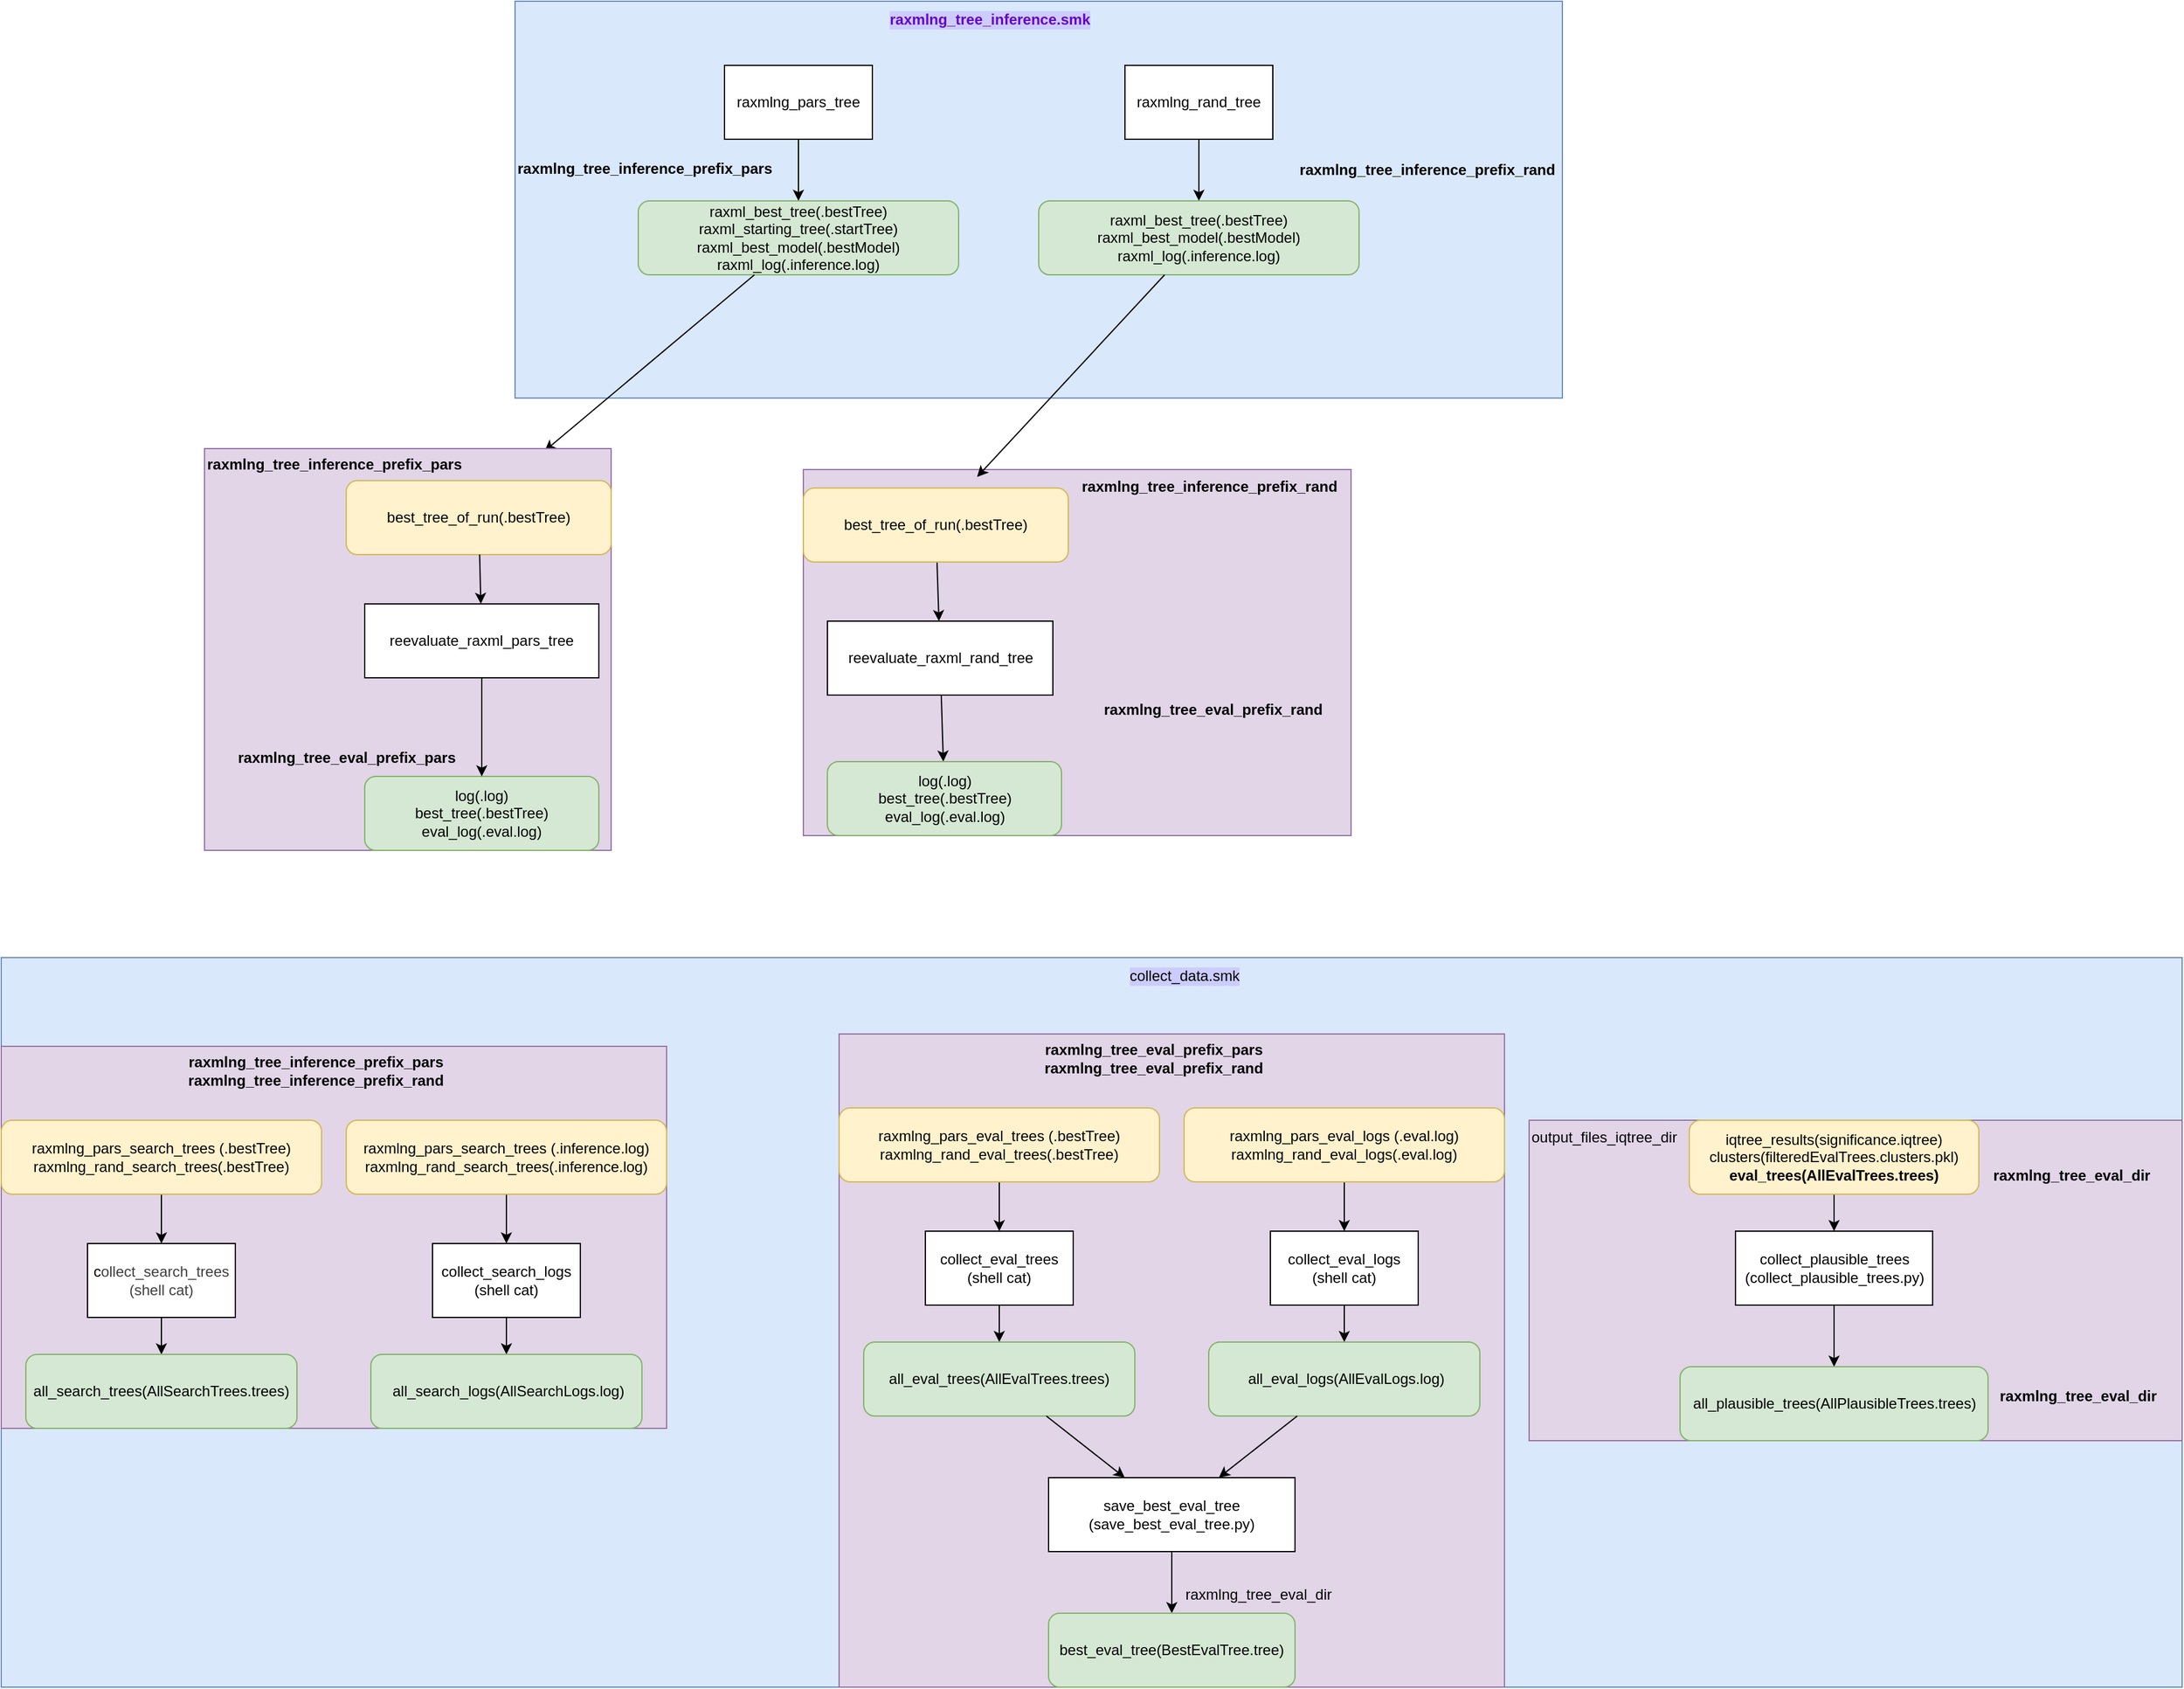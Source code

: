 <mxfile>
    <diagram id="eS_fJ2C-kAe85rcNr2LH" name="Page-1">
        <mxGraphModel dx="1870" dy="1895" grid="0" gridSize="10" guides="1" tooltips="1" connect="1" arrows="1" fold="1" page="1" pageScale="1" pageWidth="850" pageHeight="1100" math="0" shadow="0">
            <root>
                <mxCell id="0"/>
                <mxCell id="1" parent="0"/>
                <mxCell id="55" value="" style="group;labelBackgroundColor=default;fillColor=#dae8fc;strokeColor=#6c8ebf;" vertex="1" connectable="0" parent="1">
                    <mxGeometry x="10" y="-262" width="850" height="322" as="geometry"/>
                </mxCell>
                <mxCell id="53" value="" style="group" vertex="1" connectable="0" parent="55">
                    <mxGeometry y="52" width="850" height="270" as="geometry"/>
                </mxCell>
                <mxCell id="48" value="" style="edgeStyle=none;html=1;" edge="1" parent="53" source="45" target="47">
                    <mxGeometry relative="1" as="geometry"/>
                </mxCell>
                <mxCell id="45" value="raxmlng_pars_tree" style="rounded=0;whiteSpace=wrap;html=1;" vertex="1" parent="53">
                    <mxGeometry x="170" width="120" height="60" as="geometry"/>
                </mxCell>
                <mxCell id="52" style="edgeStyle=none;html=1;" edge="1" parent="53" source="46" target="50">
                    <mxGeometry relative="1" as="geometry"/>
                </mxCell>
                <mxCell id="46" value="raxmlng_rand_tree" style="rounded=0;whiteSpace=wrap;html=1;" vertex="1" parent="53">
                    <mxGeometry x="495" width="120" height="60" as="geometry"/>
                </mxCell>
                <mxCell id="47" value="raxml_best_tree(.bestTree)&lt;div&gt;raxml_starting_tree(.startTree)&lt;/div&gt;&lt;div&gt;raxml_best_model(.bestModel)&lt;/div&gt;&lt;div&gt;raxml_log(.inference.log)&lt;/div&gt;" style="rounded=1;whiteSpace=wrap;html=1;fillColor=#d5e8d4;strokeColor=#82b366;" vertex="1" parent="53">
                    <mxGeometry x="100" y="110" width="260" height="60" as="geometry"/>
                </mxCell>
                <mxCell id="49" value="raxmlng_tree_inference_prefix_pars" style="text;whiteSpace=wrap;fontStyle=1" vertex="1" parent="53">
                    <mxGeometry y="70" width="230" height="40" as="geometry"/>
                </mxCell>
                <mxCell id="50" value="raxml_best_tree(.bestTree)&lt;div&gt;raxml_best_model(.bestModel)&lt;/div&gt;&lt;div&gt;raxml_log(.inference.log)&lt;/div&gt;" style="rounded=1;whiteSpace=wrap;html=1;fillColor=#d5e8d4;strokeColor=#82b366;" vertex="1" parent="53">
                    <mxGeometry x="425" y="110" width="260" height="60" as="geometry"/>
                </mxCell>
                <mxCell id="51" value="raxmlng_tree_inference_prefix_rand" style="text;html=1;align=center;verticalAlign=middle;resizable=0;points=[];autosize=1;strokeColor=none;fillColor=none;fontStyle=1" vertex="1" parent="53">
                    <mxGeometry x="630" y="70" width="220" height="30" as="geometry"/>
                </mxCell>
                <mxCell id="54" value="&lt;span class=&quot;PRIVATE_TreeView-item-content-text prc-TreeView-TreeViewItemContentText-smZM-&quot;&gt;raxmlng_tree_inference.smk&lt;/span&gt;" style="text;html=1;align=center;verticalAlign=middle;resizable=0;points=[];autosize=1;strokeColor=none;fillColor=none;fontStyle=1;fontColor=light-dark(#6600CC,#EDEDED);labelBackgroundColor=#CCCCFF;" vertex="1" parent="55">
                    <mxGeometry x="300" width="170" height="30" as="geometry"/>
                </mxCell>
                <mxCell id="58" value="" style="group;fillColor=#dae8fc;strokeColor=#6c8ebf;" vertex="1" connectable="0" parent="1">
                    <mxGeometry x="-407" y="514" width="1770" height="592" as="geometry"/>
                </mxCell>
                <mxCell id="57" value="&lt;span class=&quot;PRIVATE_TreeView-item-content-text prc-TreeView-TreeViewItemContentText-smZM-&quot;&gt;&lt;font style=&quot;&quot;&gt;collect_data.smk&lt;/font&gt;&lt;/span&gt;" style="text;html=1;align=center;verticalAlign=middle;resizable=0;points=[];autosize=1;strokeColor=none;fillColor=none;labelBackgroundColor=#CCCCFF;fontColor=#000000;" vertex="1" parent="58">
                    <mxGeometry x="905" width="110" height="30" as="geometry"/>
                </mxCell>
                <mxCell id="70" value="" style="group" vertex="1" connectable="0" parent="58">
                    <mxGeometry y="62" width="1770" height="530" as="geometry"/>
                </mxCell>
                <mxCell id="15" value="" style="group;fillColor=#e1d5e7;strokeColor=#9673a6;" vertex="1" connectable="0" parent="70">
                    <mxGeometry y="10" width="540" height="310" as="geometry"/>
                </mxCell>
                <mxCell id="6" value="" style="edgeStyle=none;html=1;" edge="1" parent="15" source="2" target="4">
                    <mxGeometry relative="1" as="geometry"/>
                </mxCell>
                <mxCell id="2" value="c&lt;span style=&quot;color: rgb(63, 63, 63); background-color: transparent;&quot;&gt;ollect_search_trees&lt;/span&gt;&lt;div&gt;&lt;span style=&quot;color: rgb(63, 63, 63); background-color: transparent;&quot;&gt;(shell cat)&lt;/span&gt;&lt;/div&gt;" style="rounded=0;whiteSpace=wrap;html=1;" vertex="1" parent="15">
                    <mxGeometry x="70" y="160" width="120" height="60" as="geometry"/>
                </mxCell>
                <mxCell id="5" value="" style="edgeStyle=none;html=1;" edge="1" parent="15" source="3" target="2">
                    <mxGeometry relative="1" as="geometry"/>
                </mxCell>
                <mxCell id="3" value="raxmlng_pars_search_trees (.bestTree)&lt;div&gt;raxmlng_rand_search_trees(.bestTree)&lt;/div&gt;" style="rounded=1;whiteSpace=wrap;html=1;fillColor=#fff2cc;strokeColor=#d6b656;" vertex="1" parent="15">
                    <mxGeometry y="60" width="260" height="60" as="geometry"/>
                </mxCell>
                <mxCell id="4" value="all_search_trees(AllSearchTrees.trees)" style="rounded=1;whiteSpace=wrap;html=1;fillColor=#d5e8d4;strokeColor=#82b366;" vertex="1" parent="15">
                    <mxGeometry x="20" y="250" width="220" height="60" as="geometry"/>
                </mxCell>
                <mxCell id="7" value="" style="edgeStyle=none;html=1;" edge="1" parent="15" source="8" target="11">
                    <mxGeometry relative="1" as="geometry"/>
                </mxCell>
                <mxCell id="8" value="collect_search_logs&lt;div&gt;(shell cat)&lt;/div&gt;" style="rounded=0;whiteSpace=wrap;html=1;" vertex="1" parent="15">
                    <mxGeometry x="350" y="160" width="120" height="60" as="geometry"/>
                </mxCell>
                <mxCell id="9" value="" style="edgeStyle=none;html=1;" edge="1" parent="15" source="10" target="8">
                    <mxGeometry relative="1" as="geometry"/>
                </mxCell>
                <mxCell id="10" value="raxmlng_pars_search_trees (.inference.log)&lt;div&gt;raxmlng_rand_search_trees(.inference.log)&lt;/div&gt;" style="rounded=1;whiteSpace=wrap;html=1;fillColor=#fff2cc;strokeColor=#d6b656;" vertex="1" parent="15">
                    <mxGeometry x="280" y="60" width="260" height="60" as="geometry"/>
                </mxCell>
                <mxCell id="11" value="&lt;div class=&quot;Box-sc-g0xbh4-0 code-navigation-cursor&quot; data-testid=&quot;navigation-cursor&quot; style=&quot;top: 420px; left: 207px;&quot; aria-hidden=&quot;true&quot;&gt;&lt;/div&gt;&amp;nbsp;all_search_logs(AllSearchLogs.log)" style="rounded=1;whiteSpace=wrap;html=1;fillColor=#d5e8d4;strokeColor=#82b366;" vertex="1" parent="15">
                    <mxGeometry x="300" y="250" width="220" height="60" as="geometry"/>
                </mxCell>
                <mxCell id="14" value="&lt;b&gt;raxmlng_tree_inference_prefix_pars&lt;/b&gt;&lt;div&gt;&lt;b&gt;raxmlng_tree_inference_prefix_rand&lt;/b&gt;&lt;/div&gt;" style="text;html=1;align=center;verticalAlign=middle;resizable=0;points=[];autosize=1;strokeColor=none;fillColor=none;" vertex="1" parent="15">
                    <mxGeometry x="140" width="230" height="40" as="geometry"/>
                </mxCell>
                <mxCell id="43" value="" style="group;fillColor=#e1d5e7;strokeColor=#9673a6;" vertex="1" connectable="0" parent="70">
                    <mxGeometry x="1240" y="70" width="530" height="260" as="geometry"/>
                </mxCell>
                <mxCell id="42" style="edgeStyle=none;html=1;" edge="1" parent="43" source="35" target="39">
                    <mxGeometry relative="1" as="geometry"/>
                </mxCell>
                <mxCell id="35" value="collect_plausible_trees&lt;div&gt;(collect_plausible_trees.py)&lt;/div&gt;" style="rounded=0;whiteSpace=wrap;html=1;" vertex="1" parent="43">
                    <mxGeometry x="167.5" y="90" width="160" height="60" as="geometry"/>
                </mxCell>
                <mxCell id="41" style="edgeStyle=none;html=1;" edge="1" parent="43" source="36" target="35">
                    <mxGeometry relative="1" as="geometry"/>
                </mxCell>
                <mxCell id="36" value="iqtree_results(significance.iqtree)&lt;div&gt;clusters(filteredEvalTrees.clusters.pkl)&lt;/div&gt;&lt;div&gt;&lt;b&gt;eval_trees(AllEvalTrees.trees)&lt;/b&gt;&lt;/div&gt;" style="rounded=1;whiteSpace=wrap;html=1;fillColor=#fff2cc;strokeColor=#d6b656;" vertex="1" parent="43">
                    <mxGeometry x="130" width="235" height="60" as="geometry"/>
                </mxCell>
                <mxCell id="37" value="output_files_iqtree_dir" style="text;whiteSpace=wrap;" vertex="1" parent="43">
                    <mxGeometry width="150" height="40" as="geometry"/>
                </mxCell>
                <mxCell id="38" value="raxmlng_tree_eval_dir" style="text;html=1;align=center;verticalAlign=middle;resizable=0;points=[];autosize=1;strokeColor=none;fillColor=none;fontStyle=1" vertex="1" parent="43">
                    <mxGeometry x="370" y="30" width="140" height="30" as="geometry"/>
                </mxCell>
                <mxCell id="39" value="all_plausible_trees(AllPlausibleTrees.trees)" style="rounded=1;whiteSpace=wrap;html=1;fillColor=#d5e8d4;strokeColor=#82b366;" vertex="1" parent="43">
                    <mxGeometry x="122.5" y="200" width="250" height="60" as="geometry"/>
                </mxCell>
                <mxCell id="40" value="raxmlng_tree_eval_dir" style="text;whiteSpace=wrap;fontStyle=1" vertex="1" parent="43">
                    <mxGeometry x="380" y="210" width="150" height="40" as="geometry"/>
                </mxCell>
                <mxCell id="44" value="" style="group;fillColor=#e1d5e7;strokeColor=#9673a6;" vertex="1" connectable="0" parent="70">
                    <mxGeometry x="680" width="540" height="530" as="geometry"/>
                </mxCell>
                <mxCell id="16" value="" style="group" vertex="1" connectable="0" parent="44">
                    <mxGeometry width="540" height="310" as="geometry"/>
                </mxCell>
                <mxCell id="17" value="" style="edgeStyle=none;html=1;" edge="1" parent="16" source="18" target="21">
                    <mxGeometry relative="1" as="geometry"/>
                </mxCell>
                <mxCell id="18" value="collect_eval_trees&lt;div&gt;(shell cat)&lt;/div&gt;" style="rounded=0;whiteSpace=wrap;html=1;" vertex="1" parent="16">
                    <mxGeometry x="70" y="160" width="120" height="60" as="geometry"/>
                </mxCell>
                <mxCell id="19" value="" style="edgeStyle=none;html=1;" edge="1" parent="16" source="20" target="18">
                    <mxGeometry relative="1" as="geometry"/>
                </mxCell>
                <mxCell id="20" value="raxmlng_pars_eval_trees (.bestTree)&lt;div&gt;raxmlng_rand_eval_trees(.bestTree)&lt;/div&gt;" style="rounded=1;whiteSpace=wrap;html=1;fillColor=#fff2cc;strokeColor=#d6b656;" vertex="1" parent="16">
                    <mxGeometry y="60" width="260" height="60" as="geometry"/>
                </mxCell>
                <mxCell id="21" value="all_eval_trees(AllEvalTrees.trees)" style="rounded=1;whiteSpace=wrap;html=1;fillColor=#d5e8d4;strokeColor=#82b366;" vertex="1" parent="16">
                    <mxGeometry x="20" y="250" width="220" height="60" as="geometry"/>
                </mxCell>
                <mxCell id="22" value="" style="edgeStyle=none;html=1;" edge="1" parent="16" source="23" target="26">
                    <mxGeometry relative="1" as="geometry"/>
                </mxCell>
                <mxCell id="23" value="collect_eval_logs&lt;div&gt;(shell cat)&lt;/div&gt;" style="rounded=0;whiteSpace=wrap;html=1;" vertex="1" parent="16">
                    <mxGeometry x="350" y="160" width="120" height="60" as="geometry"/>
                </mxCell>
                <mxCell id="24" value="" style="edgeStyle=none;html=1;" edge="1" parent="16" source="25" target="23">
                    <mxGeometry relative="1" as="geometry"/>
                </mxCell>
                <mxCell id="25" value="raxmlng_pars_eval_logs (.eval.log)&lt;div&gt;raxmlng_rand_eval_logs(.eval.log)&lt;/div&gt;" style="rounded=1;whiteSpace=wrap;html=1;fillColor=#fff2cc;strokeColor=#d6b656;" vertex="1" parent="16">
                    <mxGeometry x="280" y="60" width="260" height="60" as="geometry"/>
                </mxCell>
                <mxCell id="26" value="&lt;div class=&quot;Box-sc-g0xbh4-0 code-navigation-cursor&quot; data-testid=&quot;navigation-cursor&quot; style=&quot;top: 420px; left: 207px;&quot; aria-hidden=&quot;true&quot;&gt;&lt;/div&gt;&amp;nbsp;all_eval_logs(AllEvalLogs.log)" style="rounded=1;whiteSpace=wrap;html=1;fillColor=#d5e8d4;strokeColor=#82b366;" vertex="1" parent="16">
                    <mxGeometry x="300" y="250" width="220" height="60" as="geometry"/>
                </mxCell>
                <mxCell id="27" value="&lt;b&gt;raxmlng_tree_eval_prefix_pars&lt;/b&gt;&lt;br&gt;&lt;div&gt;&lt;b&gt;raxmlng_tree_eval_prefix_rand&lt;/b&gt;&lt;/div&gt;" style="text;html=1;align=center;verticalAlign=middle;resizable=0;points=[];autosize=1;strokeColor=none;fillColor=none;" vertex="1" parent="16">
                    <mxGeometry x="155" width="200" height="40" as="geometry"/>
                </mxCell>
                <mxCell id="32" style="edgeStyle=none;html=1;" edge="1" parent="44" source="28" target="31">
                    <mxGeometry relative="1" as="geometry"/>
                </mxCell>
                <mxCell id="28" value="save_best_eval_tree&lt;div&gt;(save_best_eval_tree.py)&lt;/div&gt;" style="rounded=0;whiteSpace=wrap;html=1;" vertex="1" parent="44">
                    <mxGeometry x="170" y="360" width="200" height="60" as="geometry"/>
                </mxCell>
                <mxCell id="29" style="edgeStyle=none;html=1;" edge="1" parent="44" source="21" target="28">
                    <mxGeometry relative="1" as="geometry"/>
                </mxCell>
                <mxCell id="30" style="edgeStyle=none;html=1;" edge="1" parent="44" source="26" target="28">
                    <mxGeometry relative="1" as="geometry"/>
                </mxCell>
                <mxCell id="31" value="best_eval_tree(BestEvalTree.tree)" style="rounded=1;whiteSpace=wrap;html=1;fillColor=#d5e8d4;strokeColor=#82b366;" vertex="1" parent="44">
                    <mxGeometry x="170" y="470" width="200" height="60" as="geometry"/>
                </mxCell>
                <mxCell id="33" value="raxmlng_tree_eval_dir" style="text;html=1;align=center;verticalAlign=middle;resizable=0;points=[];autosize=1;strokeColor=none;fillColor=none;" vertex="1" parent="44">
                    <mxGeometry x="270" y="440" width="140" height="30" as="geometry"/>
                </mxCell>
                <mxCell id="62" value="" style="edgeStyle=none;html=1;" edge="1" parent="1" source="47">
                    <mxGeometry relative="1" as="geometry">
                        <mxPoint x="34" y="103" as="targetPoint"/>
                    </mxGeometry>
                </mxCell>
                <mxCell id="76" value="" style="group;fillColor=#e1d5e7;strokeColor=#9673a6;" vertex="1" connectable="0" parent="1">
                    <mxGeometry x="-242" y="101" width="330" height="326" as="geometry"/>
                </mxCell>
                <mxCell id="59" value="reevaluate_raxml_pars_tree" style="rounded=0;whiteSpace=wrap;html=1;" vertex="1" parent="76">
                    <mxGeometry x="130" y="126" width="190" height="60" as="geometry"/>
                </mxCell>
                <mxCell id="61" value="best_tree_of_run(.bestTree)" style="rounded=1;whiteSpace=wrap;html=1;fillColor=#fff2cc;strokeColor=#d6b656;" vertex="1" parent="76">
                    <mxGeometry x="115" y="26" width="215" height="60" as="geometry"/>
                </mxCell>
                <mxCell id="72" style="edgeStyle=none;html=1;" edge="1" parent="76" source="64" target="66">
                    <mxGeometry relative="1" as="geometry"/>
                </mxCell>
                <mxCell id="64" value="log(.log)&lt;div&gt;best_tree(.bestTree)&lt;/div&gt;&lt;div&gt;eval_log(.eval.log)&lt;/div&gt;" style="rounded=1;whiteSpace=wrap;html=1;fillColor=#d5e8d4;strokeColor=#82b366;" vertex="1" parent="76">
                    <mxGeometry x="130" y="266" width="190" height="60" as="geometry"/>
                </mxCell>
                <mxCell id="66" value="raxmlng_tree_eval_prefix_pars" style="text;html=1;align=center;verticalAlign=middle;resizable=0;points=[];autosize=1;strokeColor=none;fillColor=none;fontStyle=1" vertex="1" parent="76">
                    <mxGeometry x="20" y="236" width="190" height="30" as="geometry"/>
                </mxCell>
                <mxCell id="63" style="edgeStyle=none;html=1;" edge="1" parent="76" source="61" target="59">
                    <mxGeometry relative="1" as="geometry"/>
                </mxCell>
                <mxCell id="65" value="" style="edgeStyle=none;html=1;" edge="1" parent="76" source="59" target="64">
                    <mxGeometry relative="1" as="geometry"/>
                </mxCell>
                <mxCell id="75" value="raxmlng_tree_inference_prefix_pars" style="text;html=1;align=center;verticalAlign=middle;resizable=0;points=[];autosize=1;strokeColor=none;fillColor=none;fontStyle=1" vertex="1" parent="76">
                    <mxGeometry width="210" height="26" as="geometry"/>
                </mxCell>
                <mxCell id="84" value="" style="group;fillColor=#e1d5e7;strokeColor=#9673a6;" vertex="1" connectable="0" parent="1">
                    <mxGeometry x="244" y="118" width="444.5" height="297" as="geometry"/>
                </mxCell>
                <mxCell id="83" style="edgeStyle=none;html=1;" edge="1" parent="84" source="74" target="82">
                    <mxGeometry relative="1" as="geometry"/>
                </mxCell>
                <mxCell id="74" value="reevaluate_raxml_rand_tree" style="rounded=0;whiteSpace=wrap;html=1;" vertex="1" parent="84">
                    <mxGeometry x="19.5" y="123" width="183" height="60" as="geometry"/>
                </mxCell>
                <mxCell id="77" value="raxmlng_tree_inference_prefix_rand" style="text;whiteSpace=wrap;fontStyle=1" vertex="1" parent="84">
                    <mxGeometry x="223.5" width="221" height="36" as="geometry"/>
                </mxCell>
                <mxCell id="80" style="edgeStyle=none;html=1;" edge="1" parent="84" source="79" target="74">
                    <mxGeometry relative="1" as="geometry"/>
                </mxCell>
                <mxCell id="79" value="best_tree_of_run(.bestTree)" style="rounded=1;whiteSpace=wrap;html=1;fillColor=#fff2cc;strokeColor=#d6b656;" vertex="1" parent="84">
                    <mxGeometry y="15" width="215" height="60" as="geometry"/>
                </mxCell>
                <mxCell id="81" value="raxmlng_tree_eval_prefix_rand" style="text;whiteSpace=wrap;fontStyle=1" vertex="1" parent="84">
                    <mxGeometry x="241.5" y="181" width="193" height="36" as="geometry"/>
                </mxCell>
                <mxCell id="82" value="log(.log)&lt;div&gt;best_tree(.bestTree)&lt;/div&gt;&lt;div&gt;eval_log(.eval.log)&lt;/div&gt;" style="rounded=1;whiteSpace=wrap;html=1;fillColor=#d5e8d4;strokeColor=#82b366;" vertex="1" parent="84">
                    <mxGeometry x="19.5" y="237" width="190" height="60" as="geometry"/>
                </mxCell>
                <mxCell id="85" style="edgeStyle=none;html=1;" edge="1" parent="1" source="50">
                    <mxGeometry relative="1" as="geometry">
                        <mxPoint x="385" y="124" as="targetPoint"/>
                    </mxGeometry>
                </mxCell>
            </root>
        </mxGraphModel>
    </diagram>
</mxfile>